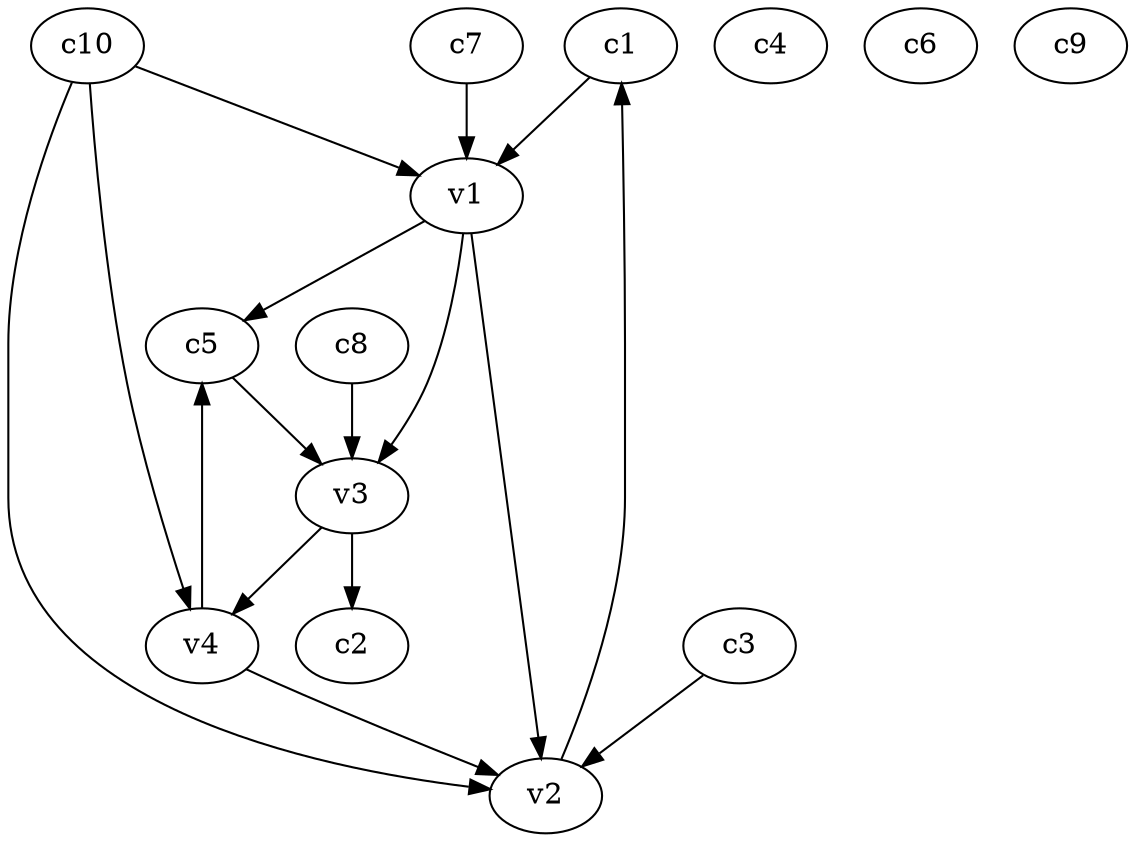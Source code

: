 strict digraph  {
c1;
c2;
c3;
c4;
c5;
c6;
c7;
c8;
c9;
c10;
v1;
v2;
v3;
v4;
c1 -> v1  [weight=1];
c3 -> v2  [weight=1];
c5 -> v3  [weight=1];
c7 -> v1  [weight=1];
c8 -> v3  [weight=1];
c10 -> v4  [weight=1];
c10 -> v1  [weight=1];
c10 -> v2  [weight=1];
v1 -> c5  [weight=1];
v1 -> v3  [weight=1];
v1 -> v2  [weight=1];
v2 -> c1  [weight=1];
v3 -> c2  [weight=1];
v3 -> v4  [weight=1];
v4 -> c5  [weight=1];
v4 -> v2  [weight=1];
}
